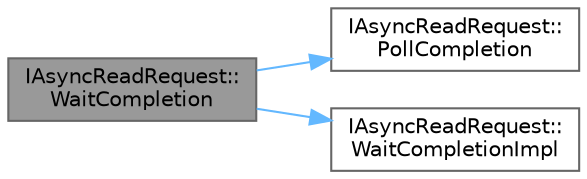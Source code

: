 digraph "IAsyncReadRequest::WaitCompletion"
{
 // INTERACTIVE_SVG=YES
 // LATEX_PDF_SIZE
  bgcolor="transparent";
  edge [fontname=Helvetica,fontsize=10,labelfontname=Helvetica,labelfontsize=10];
  node [fontname=Helvetica,fontsize=10,shape=box,height=0.2,width=0.4];
  rankdir="LR";
  Node1 [id="Node000001",label="IAsyncReadRequest::\lWaitCompletion",height=0.2,width=0.4,color="gray40", fillcolor="grey60", style="filled", fontcolor="black",tooltip="Waits for the request to complete, but not longer than the given time limit."];
  Node1 -> Node2 [id="edge1_Node000001_Node000002",color="steelblue1",style="solid",tooltip=" "];
  Node2 [id="Node000002",label="IAsyncReadRequest::\lPollCompletion",height=0.2,width=0.4,color="grey40", fillcolor="white", style="filled",URL="$db/d75/classIAsyncReadRequest.html#a7b1358bd8ef62b9baed6987044216363",tooltip="Nonblocking poll of the state of completion."];
  Node1 -> Node3 [id="edge2_Node000001_Node000003",color="steelblue1",style="solid",tooltip=" "];
  Node3 [id="Node000003",label="IAsyncReadRequest::\lWaitCompletionImpl",height=0.2,width=0.4,color="grey40", fillcolor="white", style="filled",URL="$db/d75/classIAsyncReadRequest.html#a83d73dde56d3cc2924606fc371d08e63",tooltip="Waits for the request to complete, but not longer than the given time limit."];
}
